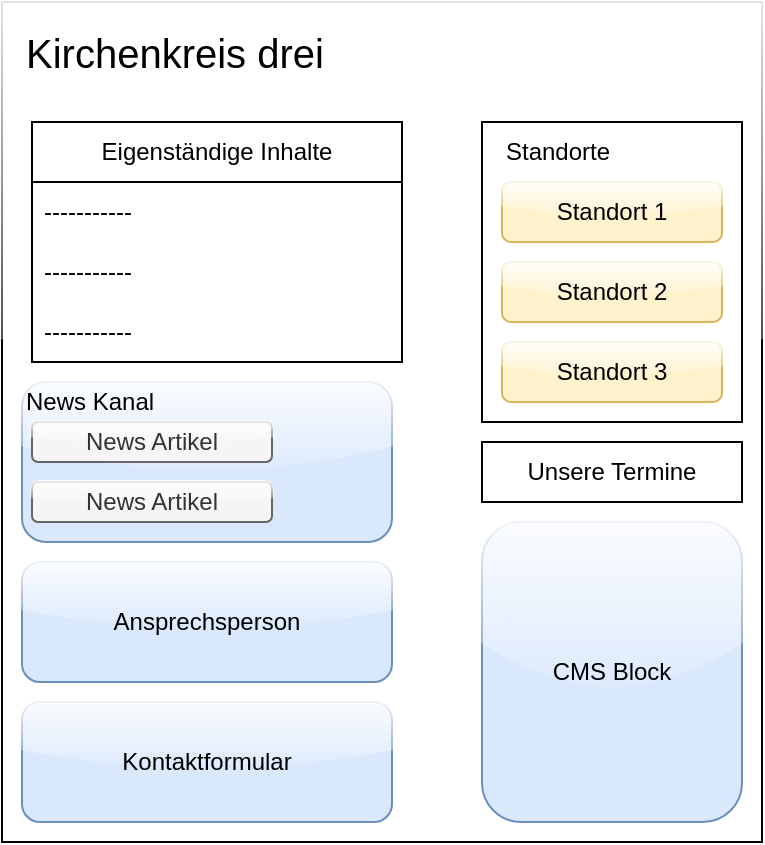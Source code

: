 <mxfile version="26.2.12">
  <diagram name="Page-1" id="htqmrhWz9S-cRM7N_3E6">
    <mxGraphModel dx="1247" dy="695" grid="1" gridSize="10" guides="1" tooltips="1" connect="1" arrows="1" fold="1" page="1" pageScale="1" pageWidth="850" pageHeight="1100" math="0" shadow="0">
      <root>
        <mxCell id="0" />
        <mxCell id="1" parent="0" />
        <mxCell id="0ZCgRh2c8RLjrWhWgDdl-1" value="" style="rounded=0;whiteSpace=wrap;html=1;glass=1;" vertex="1" parent="1">
          <mxGeometry x="10" y="10" width="380" height="420" as="geometry" />
        </mxCell>
        <mxCell id="0ZCgRh2c8RLjrWhWgDdl-8" value="Kirchenkreis drei" style="text;html=1;align=left;verticalAlign=middle;whiteSpace=wrap;rounded=0;fontSize=20;" vertex="1" parent="1">
          <mxGeometry x="20" y="20" width="280" height="30" as="geometry" />
        </mxCell>
        <mxCell id="0ZCgRh2c8RLjrWhWgDdl-9" value="" style="group" vertex="1" connectable="0" parent="1">
          <mxGeometry x="250" y="70" width="130" height="150" as="geometry" />
        </mxCell>
        <mxCell id="0ZCgRh2c8RLjrWhWgDdl-3" value="" style="rounded=0;whiteSpace=wrap;html=1;" vertex="1" parent="0ZCgRh2c8RLjrWhWgDdl-9">
          <mxGeometry width="130" height="150" as="geometry" />
        </mxCell>
        <mxCell id="0ZCgRh2c8RLjrWhWgDdl-4" value="Standorte" style="text;html=1;align=left;verticalAlign=middle;whiteSpace=wrap;rounded=0;" vertex="1" parent="0ZCgRh2c8RLjrWhWgDdl-9">
          <mxGeometry x="10" width="60" height="30" as="geometry" />
        </mxCell>
        <mxCell id="0ZCgRh2c8RLjrWhWgDdl-5" value="Standort 1" style="rounded=1;whiteSpace=wrap;html=1;fillColor=#fff2cc;strokeColor=#d6b656;glass=1;" vertex="1" parent="0ZCgRh2c8RLjrWhWgDdl-9">
          <mxGeometry x="10" y="30" width="110" height="30" as="geometry" />
        </mxCell>
        <mxCell id="0ZCgRh2c8RLjrWhWgDdl-6" value="Standort 2" style="rounded=1;whiteSpace=wrap;html=1;fillColor=#fff2cc;strokeColor=#d6b656;glass=1;" vertex="1" parent="0ZCgRh2c8RLjrWhWgDdl-9">
          <mxGeometry x="10" y="70" width="110" height="30" as="geometry" />
        </mxCell>
        <mxCell id="0ZCgRh2c8RLjrWhWgDdl-7" value="Standort 3" style="rounded=1;whiteSpace=wrap;html=1;fillColor=#fff2cc;strokeColor=#d6b656;glass=1;" vertex="1" parent="0ZCgRh2c8RLjrWhWgDdl-9">
          <mxGeometry x="10" y="110" width="110" height="30" as="geometry" />
        </mxCell>
        <mxCell id="0ZCgRh2c8RLjrWhWgDdl-10" value="" style="rounded=0;whiteSpace=wrap;html=1;" vertex="1" parent="1">
          <mxGeometry x="250" y="230" width="130" height="30" as="geometry" />
        </mxCell>
        <mxCell id="0ZCgRh2c8RLjrWhWgDdl-11" value="Unsere Termine" style="text;html=1;align=center;verticalAlign=middle;whiteSpace=wrap;rounded=0;" vertex="1" parent="1">
          <mxGeometry x="250" y="230" width="130" height="30" as="geometry" />
        </mxCell>
        <mxCell id="0ZCgRh2c8RLjrWhWgDdl-12" value="CMS Block" style="rounded=1;whiteSpace=wrap;html=1;fillColor=#dae8fc;strokeColor=#6c8ebf;glass=1;" vertex="1" parent="1">
          <mxGeometry x="250" y="270" width="130" height="150" as="geometry" />
        </mxCell>
        <mxCell id="0ZCgRh2c8RLjrWhWgDdl-15" value="Eigenständige Inhalte" style="swimlane;fontStyle=0;childLayout=stackLayout;horizontal=1;startSize=30;horizontalStack=0;resizeParent=1;resizeParentMax=0;resizeLast=0;collapsible=1;marginBottom=0;whiteSpace=wrap;html=1;" vertex="1" parent="1">
          <mxGeometry x="25" y="70" width="185" height="120" as="geometry" />
        </mxCell>
        <mxCell id="0ZCgRh2c8RLjrWhWgDdl-16" value="-----------" style="text;strokeColor=none;fillColor=none;align=left;verticalAlign=middle;spacingLeft=4;spacingRight=4;overflow=hidden;points=[[0,0.5],[1,0.5]];portConstraint=eastwest;rotatable=0;whiteSpace=wrap;html=1;" vertex="1" parent="0ZCgRh2c8RLjrWhWgDdl-15">
          <mxGeometry y="30" width="185" height="30" as="geometry" />
        </mxCell>
        <mxCell id="0ZCgRh2c8RLjrWhWgDdl-17" value="-----------" style="text;strokeColor=none;fillColor=none;align=left;verticalAlign=middle;spacingLeft=4;spacingRight=4;overflow=hidden;points=[[0,0.5],[1,0.5]];portConstraint=eastwest;rotatable=0;whiteSpace=wrap;html=1;" vertex="1" parent="0ZCgRh2c8RLjrWhWgDdl-15">
          <mxGeometry y="60" width="185" height="30" as="geometry" />
        </mxCell>
        <mxCell id="0ZCgRh2c8RLjrWhWgDdl-18" value="-----------" style="text;strokeColor=none;fillColor=none;align=left;verticalAlign=middle;spacingLeft=4;spacingRight=4;overflow=hidden;points=[[0,0.5],[1,0.5]];portConstraint=eastwest;rotatable=0;whiteSpace=wrap;html=1;" vertex="1" parent="0ZCgRh2c8RLjrWhWgDdl-15">
          <mxGeometry y="90" width="185" height="30" as="geometry" />
        </mxCell>
        <mxCell id="0ZCgRh2c8RLjrWhWgDdl-20" value="Ansprechsperson" style="rounded=1;whiteSpace=wrap;html=1;fillColor=#dae8fc;strokeColor=#6c8ebf;glass=1;" vertex="1" parent="1">
          <mxGeometry x="20" y="290" width="185" height="60" as="geometry" />
        </mxCell>
        <mxCell id="0ZCgRh2c8RLjrWhWgDdl-21" value="Kontaktformular" style="rounded=1;whiteSpace=wrap;html=1;fillColor=#dae8fc;strokeColor=#6c8ebf;glass=1;" vertex="1" parent="1">
          <mxGeometry x="20" y="360" width="185" height="60" as="geometry" />
        </mxCell>
        <mxCell id="0ZCgRh2c8RLjrWhWgDdl-22" value="" style="rounded=1;whiteSpace=wrap;html=1;fillColor=#dae8fc;strokeColor=#6c8ebf;glass=1;" vertex="1" parent="1">
          <mxGeometry x="20" y="200" width="185" height="80" as="geometry" />
        </mxCell>
        <mxCell id="0ZCgRh2c8RLjrWhWgDdl-23" value="News Kanal" style="text;html=1;align=left;verticalAlign=middle;whiteSpace=wrap;rounded=0;" vertex="1" parent="1">
          <mxGeometry x="20" y="200" width="180" height="20" as="geometry" />
        </mxCell>
        <mxCell id="0ZCgRh2c8RLjrWhWgDdl-24" value="News Artikel" style="rounded=1;whiteSpace=wrap;html=1;fillColor=#f5f5f5;fontColor=#333333;strokeColor=#666666;glass=1;" vertex="1" parent="1">
          <mxGeometry x="25" y="220" width="120" height="20" as="geometry" />
        </mxCell>
        <mxCell id="0ZCgRh2c8RLjrWhWgDdl-25" value="News Artikel" style="rounded=1;whiteSpace=wrap;html=1;fillColor=#f5f5f5;fontColor=#333333;strokeColor=#666666;glass=1;" vertex="1" parent="1">
          <mxGeometry x="25" y="250" width="120" height="20" as="geometry" />
        </mxCell>
      </root>
    </mxGraphModel>
  </diagram>
</mxfile>
